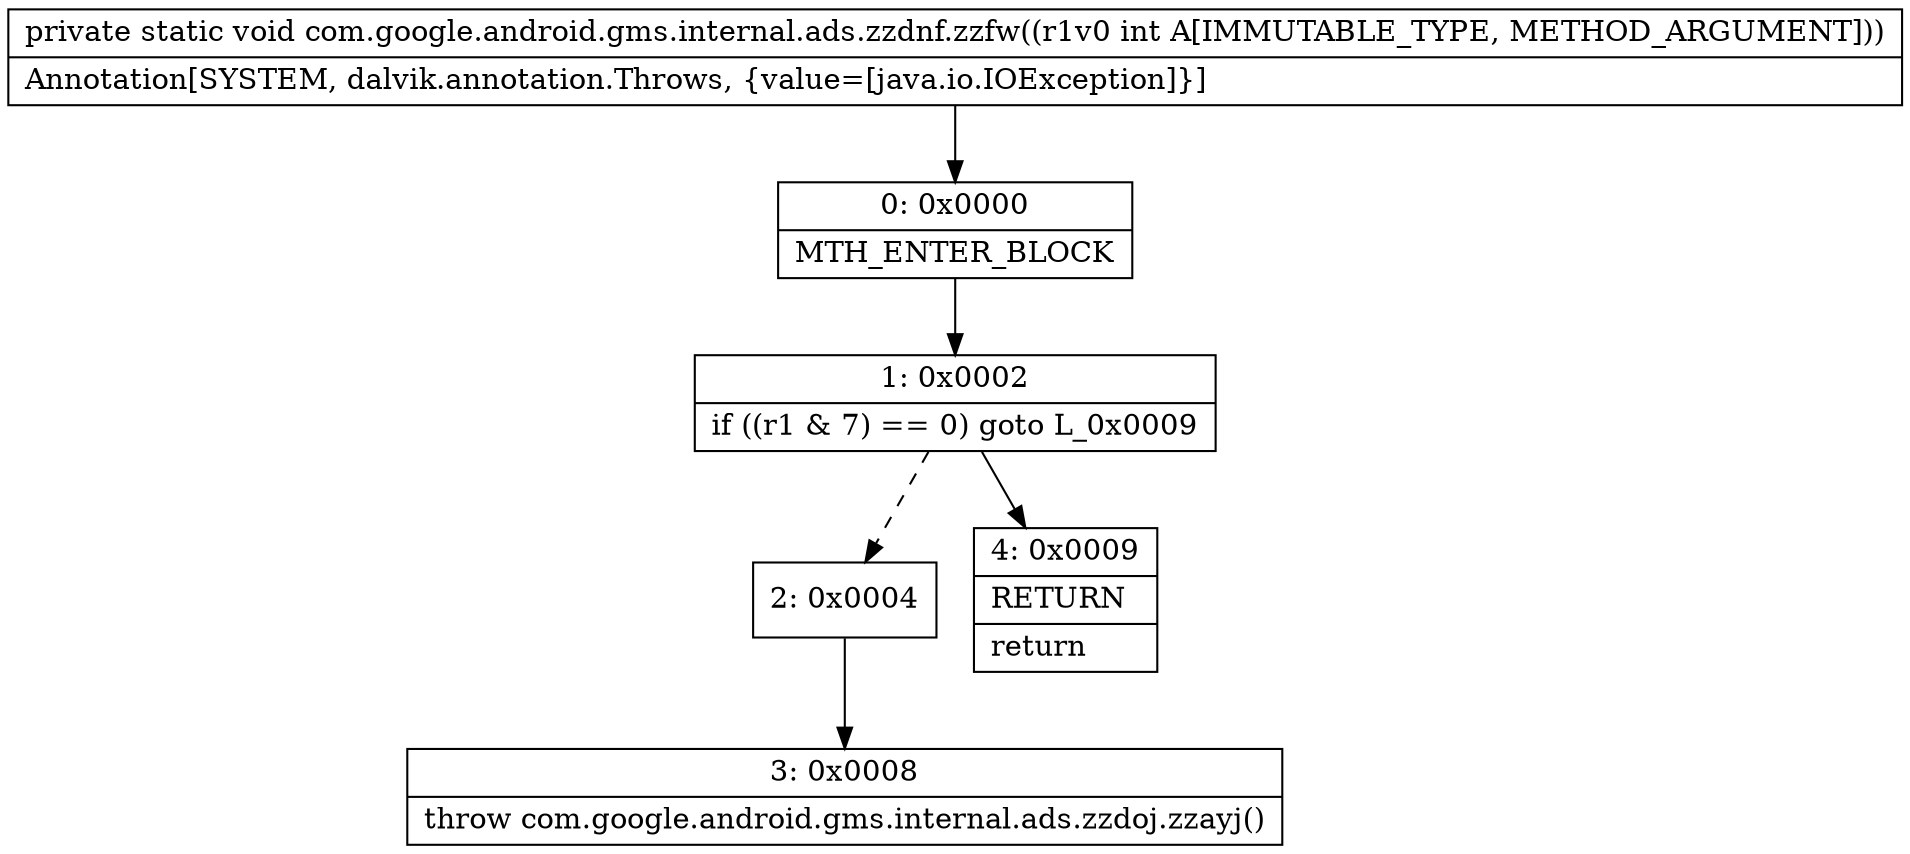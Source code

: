 digraph "CFG forcom.google.android.gms.internal.ads.zzdnf.zzfw(I)V" {
Node_0 [shape=record,label="{0\:\ 0x0000|MTH_ENTER_BLOCK\l}"];
Node_1 [shape=record,label="{1\:\ 0x0002|if ((r1 & 7) == 0) goto L_0x0009\l}"];
Node_2 [shape=record,label="{2\:\ 0x0004}"];
Node_3 [shape=record,label="{3\:\ 0x0008|throw com.google.android.gms.internal.ads.zzdoj.zzayj()\l}"];
Node_4 [shape=record,label="{4\:\ 0x0009|RETURN\l|return\l}"];
MethodNode[shape=record,label="{private static void com.google.android.gms.internal.ads.zzdnf.zzfw((r1v0 int A[IMMUTABLE_TYPE, METHOD_ARGUMENT]))  | Annotation[SYSTEM, dalvik.annotation.Throws, \{value=[java.io.IOException]\}]\l}"];
MethodNode -> Node_0;
Node_0 -> Node_1;
Node_1 -> Node_2[style=dashed];
Node_1 -> Node_4;
Node_2 -> Node_3;
}

